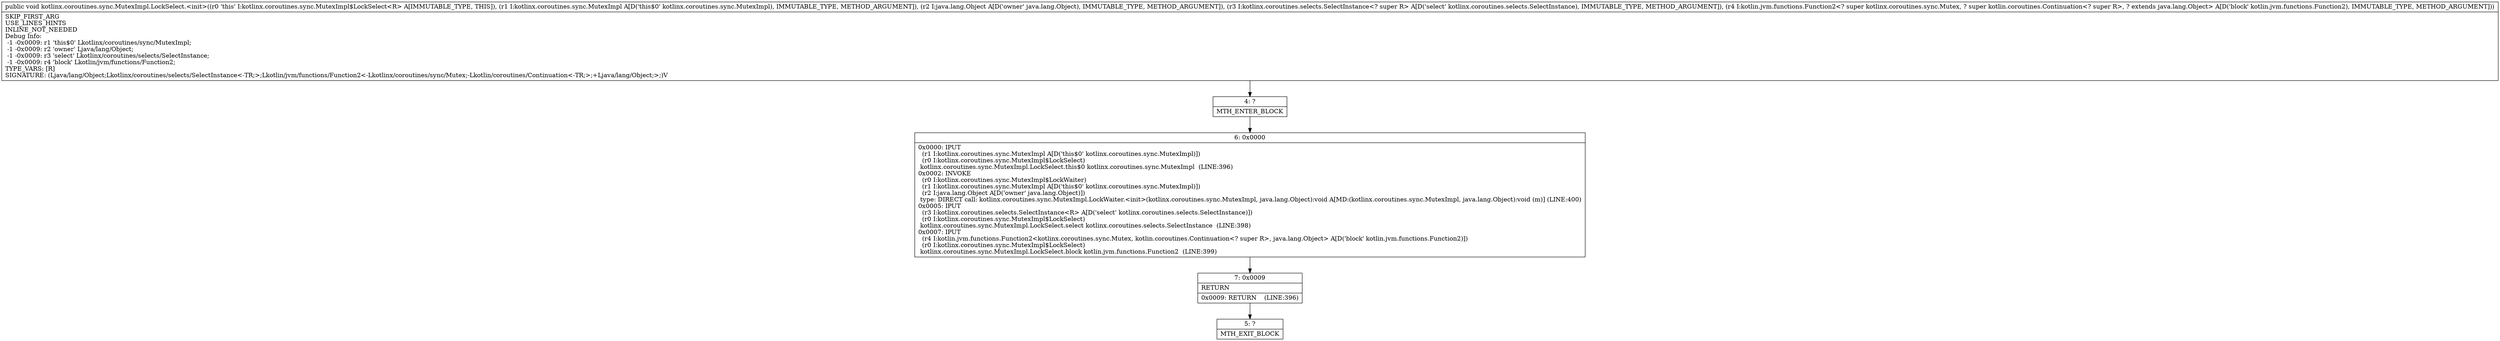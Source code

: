 digraph "CFG forkotlinx.coroutines.sync.MutexImpl.LockSelect.\<init\>(Lkotlinx\/coroutines\/sync\/MutexImpl;Ljava\/lang\/Object;Lkotlinx\/coroutines\/selects\/SelectInstance;Lkotlin\/jvm\/functions\/Function2;)V" {
Node_4 [shape=record,label="{4\:\ ?|MTH_ENTER_BLOCK\l}"];
Node_6 [shape=record,label="{6\:\ 0x0000|0x0000: IPUT  \l  (r1 I:kotlinx.coroutines.sync.MutexImpl A[D('this$0' kotlinx.coroutines.sync.MutexImpl)])\l  (r0 I:kotlinx.coroutines.sync.MutexImpl$LockSelect)\l kotlinx.coroutines.sync.MutexImpl.LockSelect.this$0 kotlinx.coroutines.sync.MutexImpl  (LINE:396)\l0x0002: INVOKE  \l  (r0 I:kotlinx.coroutines.sync.MutexImpl$LockWaiter)\l  (r1 I:kotlinx.coroutines.sync.MutexImpl A[D('this$0' kotlinx.coroutines.sync.MutexImpl)])\l  (r2 I:java.lang.Object A[D('owner' java.lang.Object)])\l type: DIRECT call: kotlinx.coroutines.sync.MutexImpl.LockWaiter.\<init\>(kotlinx.coroutines.sync.MutexImpl, java.lang.Object):void A[MD:(kotlinx.coroutines.sync.MutexImpl, java.lang.Object):void (m)] (LINE:400)\l0x0005: IPUT  \l  (r3 I:kotlinx.coroutines.selects.SelectInstance\<R\> A[D('select' kotlinx.coroutines.selects.SelectInstance)])\l  (r0 I:kotlinx.coroutines.sync.MutexImpl$LockSelect)\l kotlinx.coroutines.sync.MutexImpl.LockSelect.select kotlinx.coroutines.selects.SelectInstance  (LINE:398)\l0x0007: IPUT  \l  (r4 I:kotlin.jvm.functions.Function2\<kotlinx.coroutines.sync.Mutex, kotlin.coroutines.Continuation\<? super R\>, java.lang.Object\> A[D('block' kotlin.jvm.functions.Function2)])\l  (r0 I:kotlinx.coroutines.sync.MutexImpl$LockSelect)\l kotlinx.coroutines.sync.MutexImpl.LockSelect.block kotlin.jvm.functions.Function2  (LINE:399)\l}"];
Node_7 [shape=record,label="{7\:\ 0x0009|RETURN\l|0x0009: RETURN    (LINE:396)\l}"];
Node_5 [shape=record,label="{5\:\ ?|MTH_EXIT_BLOCK\l}"];
MethodNode[shape=record,label="{public void kotlinx.coroutines.sync.MutexImpl.LockSelect.\<init\>((r0 'this' I:kotlinx.coroutines.sync.MutexImpl$LockSelect\<R\> A[IMMUTABLE_TYPE, THIS]), (r1 I:kotlinx.coroutines.sync.MutexImpl A[D('this$0' kotlinx.coroutines.sync.MutexImpl), IMMUTABLE_TYPE, METHOD_ARGUMENT]), (r2 I:java.lang.Object A[D('owner' java.lang.Object), IMMUTABLE_TYPE, METHOD_ARGUMENT]), (r3 I:kotlinx.coroutines.selects.SelectInstance\<? super R\> A[D('select' kotlinx.coroutines.selects.SelectInstance), IMMUTABLE_TYPE, METHOD_ARGUMENT]), (r4 I:kotlin.jvm.functions.Function2\<? super kotlinx.coroutines.sync.Mutex, ? super kotlin.coroutines.Continuation\<? super R\>, ? extends java.lang.Object\> A[D('block' kotlin.jvm.functions.Function2), IMMUTABLE_TYPE, METHOD_ARGUMENT]))  | SKIP_FIRST_ARG\lUSE_LINES_HINTS\lINLINE_NOT_NEEDED\lDebug Info:\l  \-1 \-0x0009: r1 'this$0' Lkotlinx\/coroutines\/sync\/MutexImpl;\l  \-1 \-0x0009: r2 'owner' Ljava\/lang\/Object;\l  \-1 \-0x0009: r3 'select' Lkotlinx\/coroutines\/selects\/SelectInstance;\l  \-1 \-0x0009: r4 'block' Lkotlin\/jvm\/functions\/Function2;\lTYPE_VARS: [R]\lSIGNATURE: (Ljava\/lang\/Object;Lkotlinx\/coroutines\/selects\/SelectInstance\<\-TR;\>;Lkotlin\/jvm\/functions\/Function2\<\-Lkotlinx\/coroutines\/sync\/Mutex;\-Lkotlin\/coroutines\/Continuation\<\-TR;\>;+Ljava\/lang\/Object;\>;)V\l}"];
MethodNode -> Node_4;Node_4 -> Node_6;
Node_6 -> Node_7;
Node_7 -> Node_5;
}

